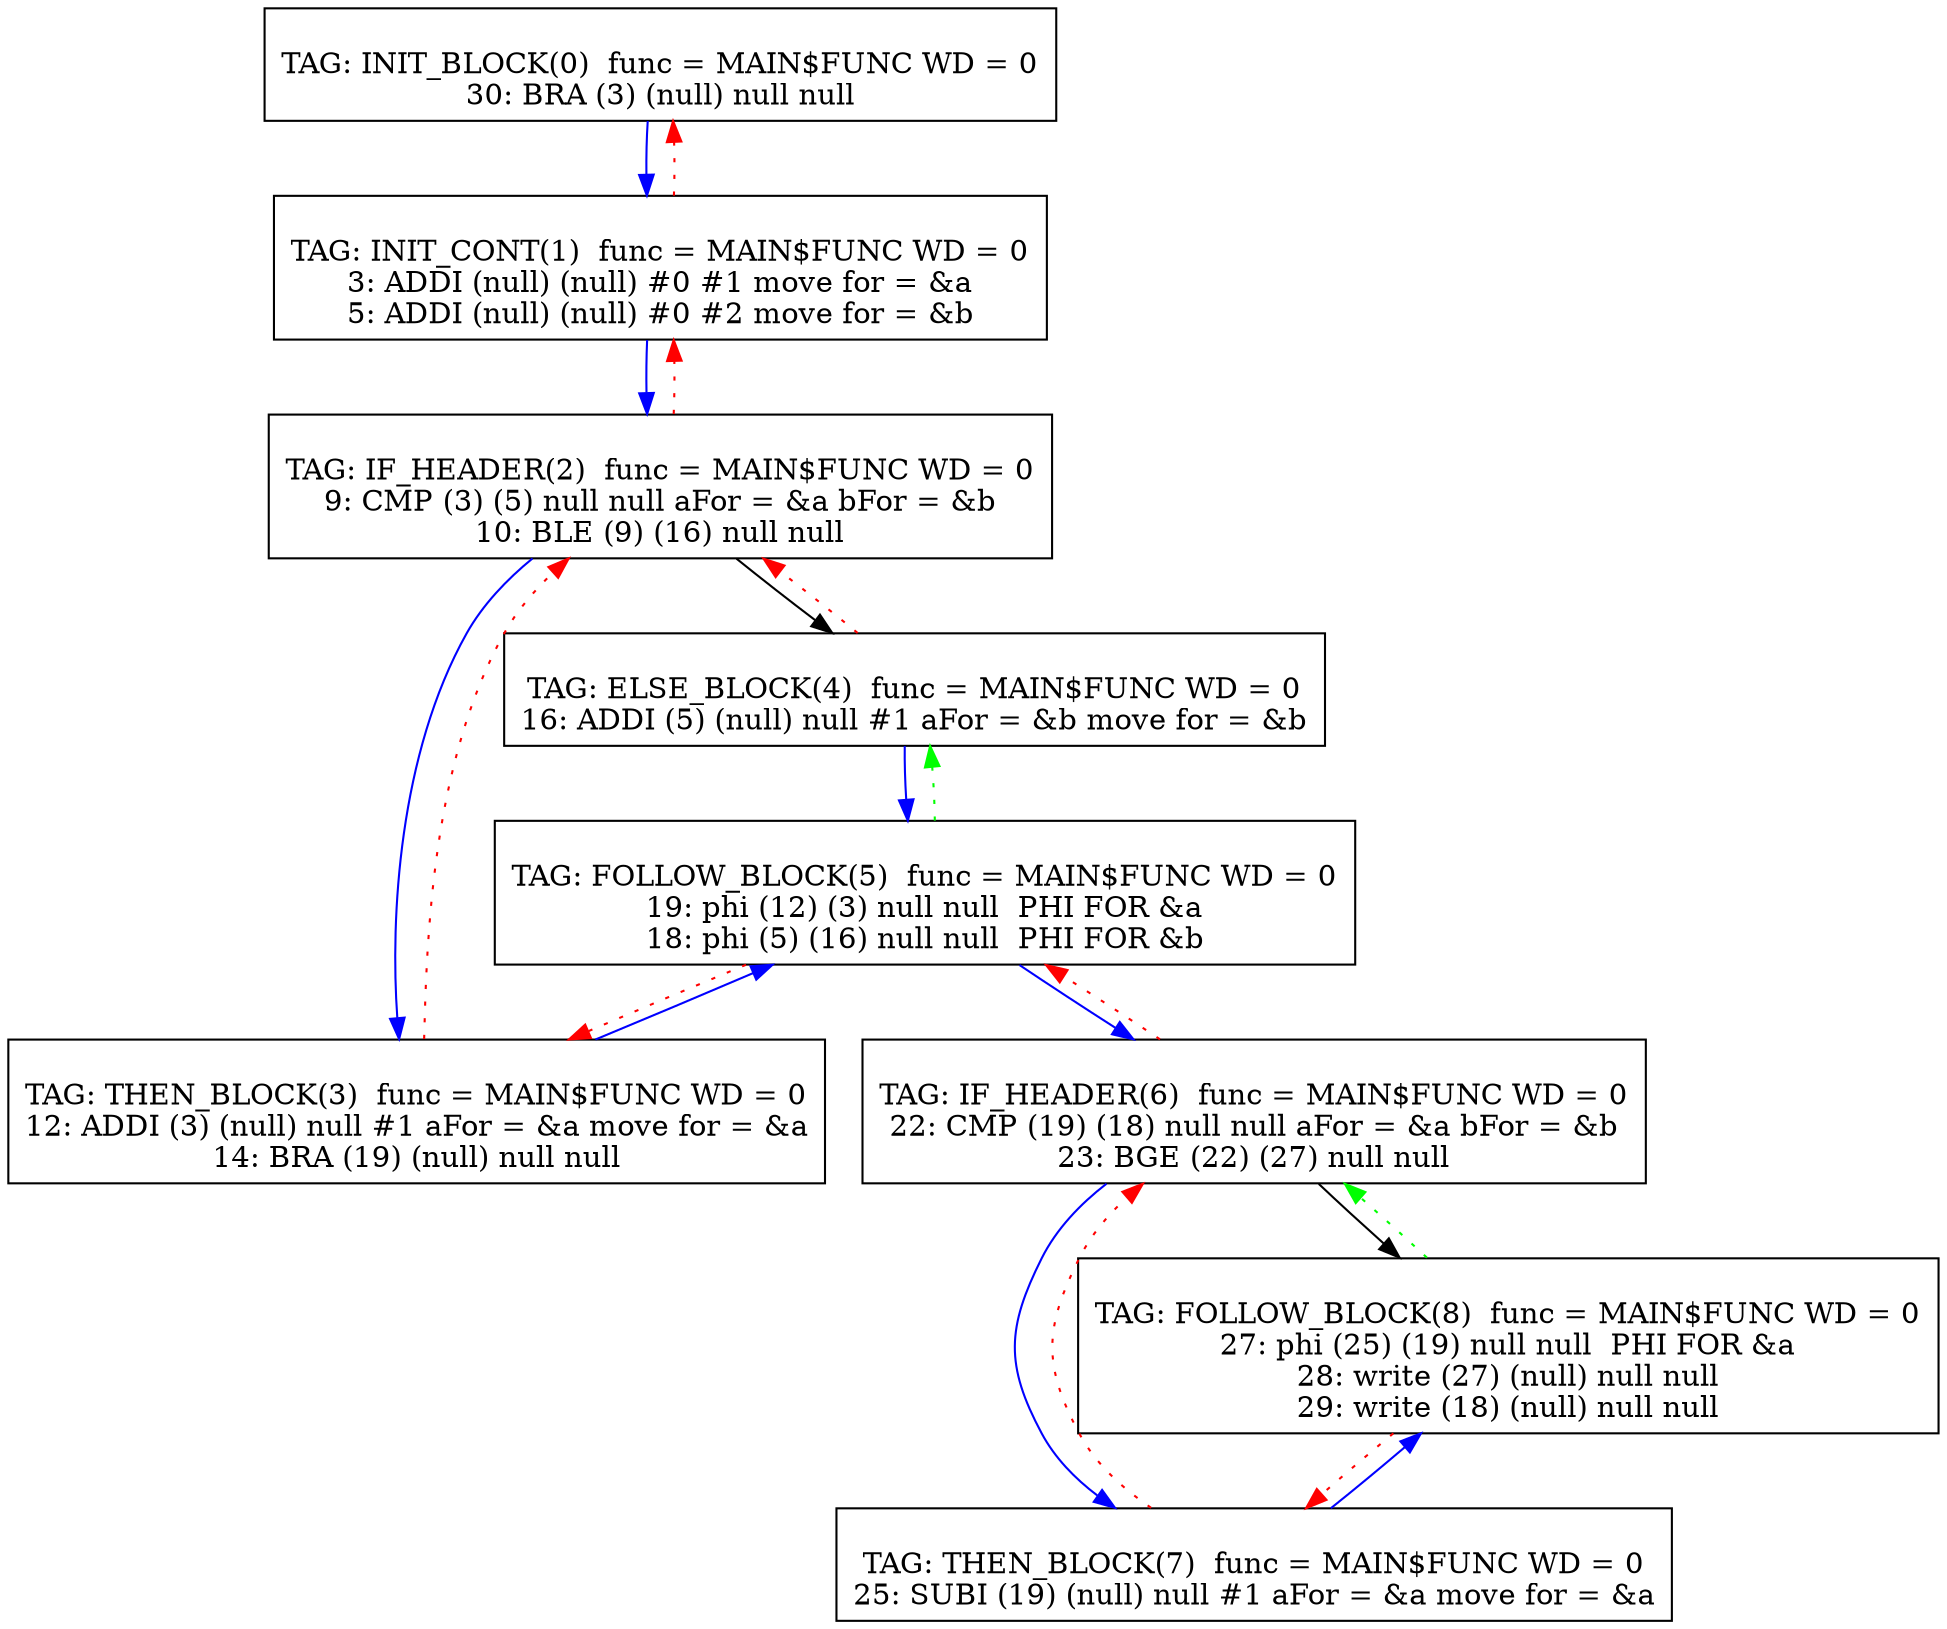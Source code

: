 digraph {
0[label="
TAG: INIT_BLOCK(0)  func = MAIN$FUNC WD = 0
30: BRA (3) (null) null null
"];
0[shape=box];
0 -> 1[color=blue]
1[label="
TAG: INIT_CONT(1)  func = MAIN$FUNC WD = 0
3: ADDI (null) (null) #0 #1 move for = &a
5: ADDI (null) (null) #0 #2 move for = &b
"];
1[shape=box];
1 -> 2[color=blue]
1 -> 0[color=red][style=dotted]
2[label="
TAG: IF_HEADER(2)  func = MAIN$FUNC WD = 0
9: CMP (3) (5) null null aFor = &a bFor = &b
10: BLE (9) (16) null null
"];
2[shape=box];
2 -> 3[color=blue]
2 -> 4[color=black]
2 -> 1[color=red][style=dotted]
3[label="
TAG: THEN_BLOCK(3)  func = MAIN$FUNC WD = 0
12: ADDI (3) (null) null #1 aFor = &a move for = &a
14: BRA (19) (null) null null
"];
3[shape=box];
3 -> 5[color=blue]
3 -> 2[color=red][style=dotted]
4[label="
TAG: ELSE_BLOCK(4)  func = MAIN$FUNC WD = 0
16: ADDI (5) (null) null #1 aFor = &b move for = &b
"];
4[shape=box];
4 -> 5[color=blue]
4 -> 2[color=red][style=dotted]
5[label="
TAG: FOLLOW_BLOCK(5)  func = MAIN$FUNC WD = 0
19: phi (12) (3) null null  PHI FOR &a
18: phi (5) (16) null null  PHI FOR &b
"];
5[shape=box];
5 -> 6[color=blue]
5 -> 3[color=red][style=dotted]
5 -> 4[color=green][style=dotted]
6[label="
TAG: IF_HEADER(6)  func = MAIN$FUNC WD = 0
22: CMP (19) (18) null null aFor = &a bFor = &b
23: BGE (22) (27) null null
"];
6[shape=box];
6 -> 7[color=blue]
6 -> 8[color=black]
6 -> 5[color=red][style=dotted]
7[label="
TAG: THEN_BLOCK(7)  func = MAIN$FUNC WD = 0
25: SUBI (19) (null) null #1 aFor = &a move for = &a
"];
7[shape=box];
7 -> 8[color=blue]
7 -> 6[color=red][style=dotted]
8[label="
TAG: FOLLOW_BLOCK(8)  func = MAIN$FUNC WD = 0
27: phi (25) (19) null null  PHI FOR &a
28: write (27) (null) null null
29: write (18) (null) null null
"];
8[shape=box];
8 -> 7[color=red][style=dotted]
8 -> 6[color=green][style=dotted]
}
